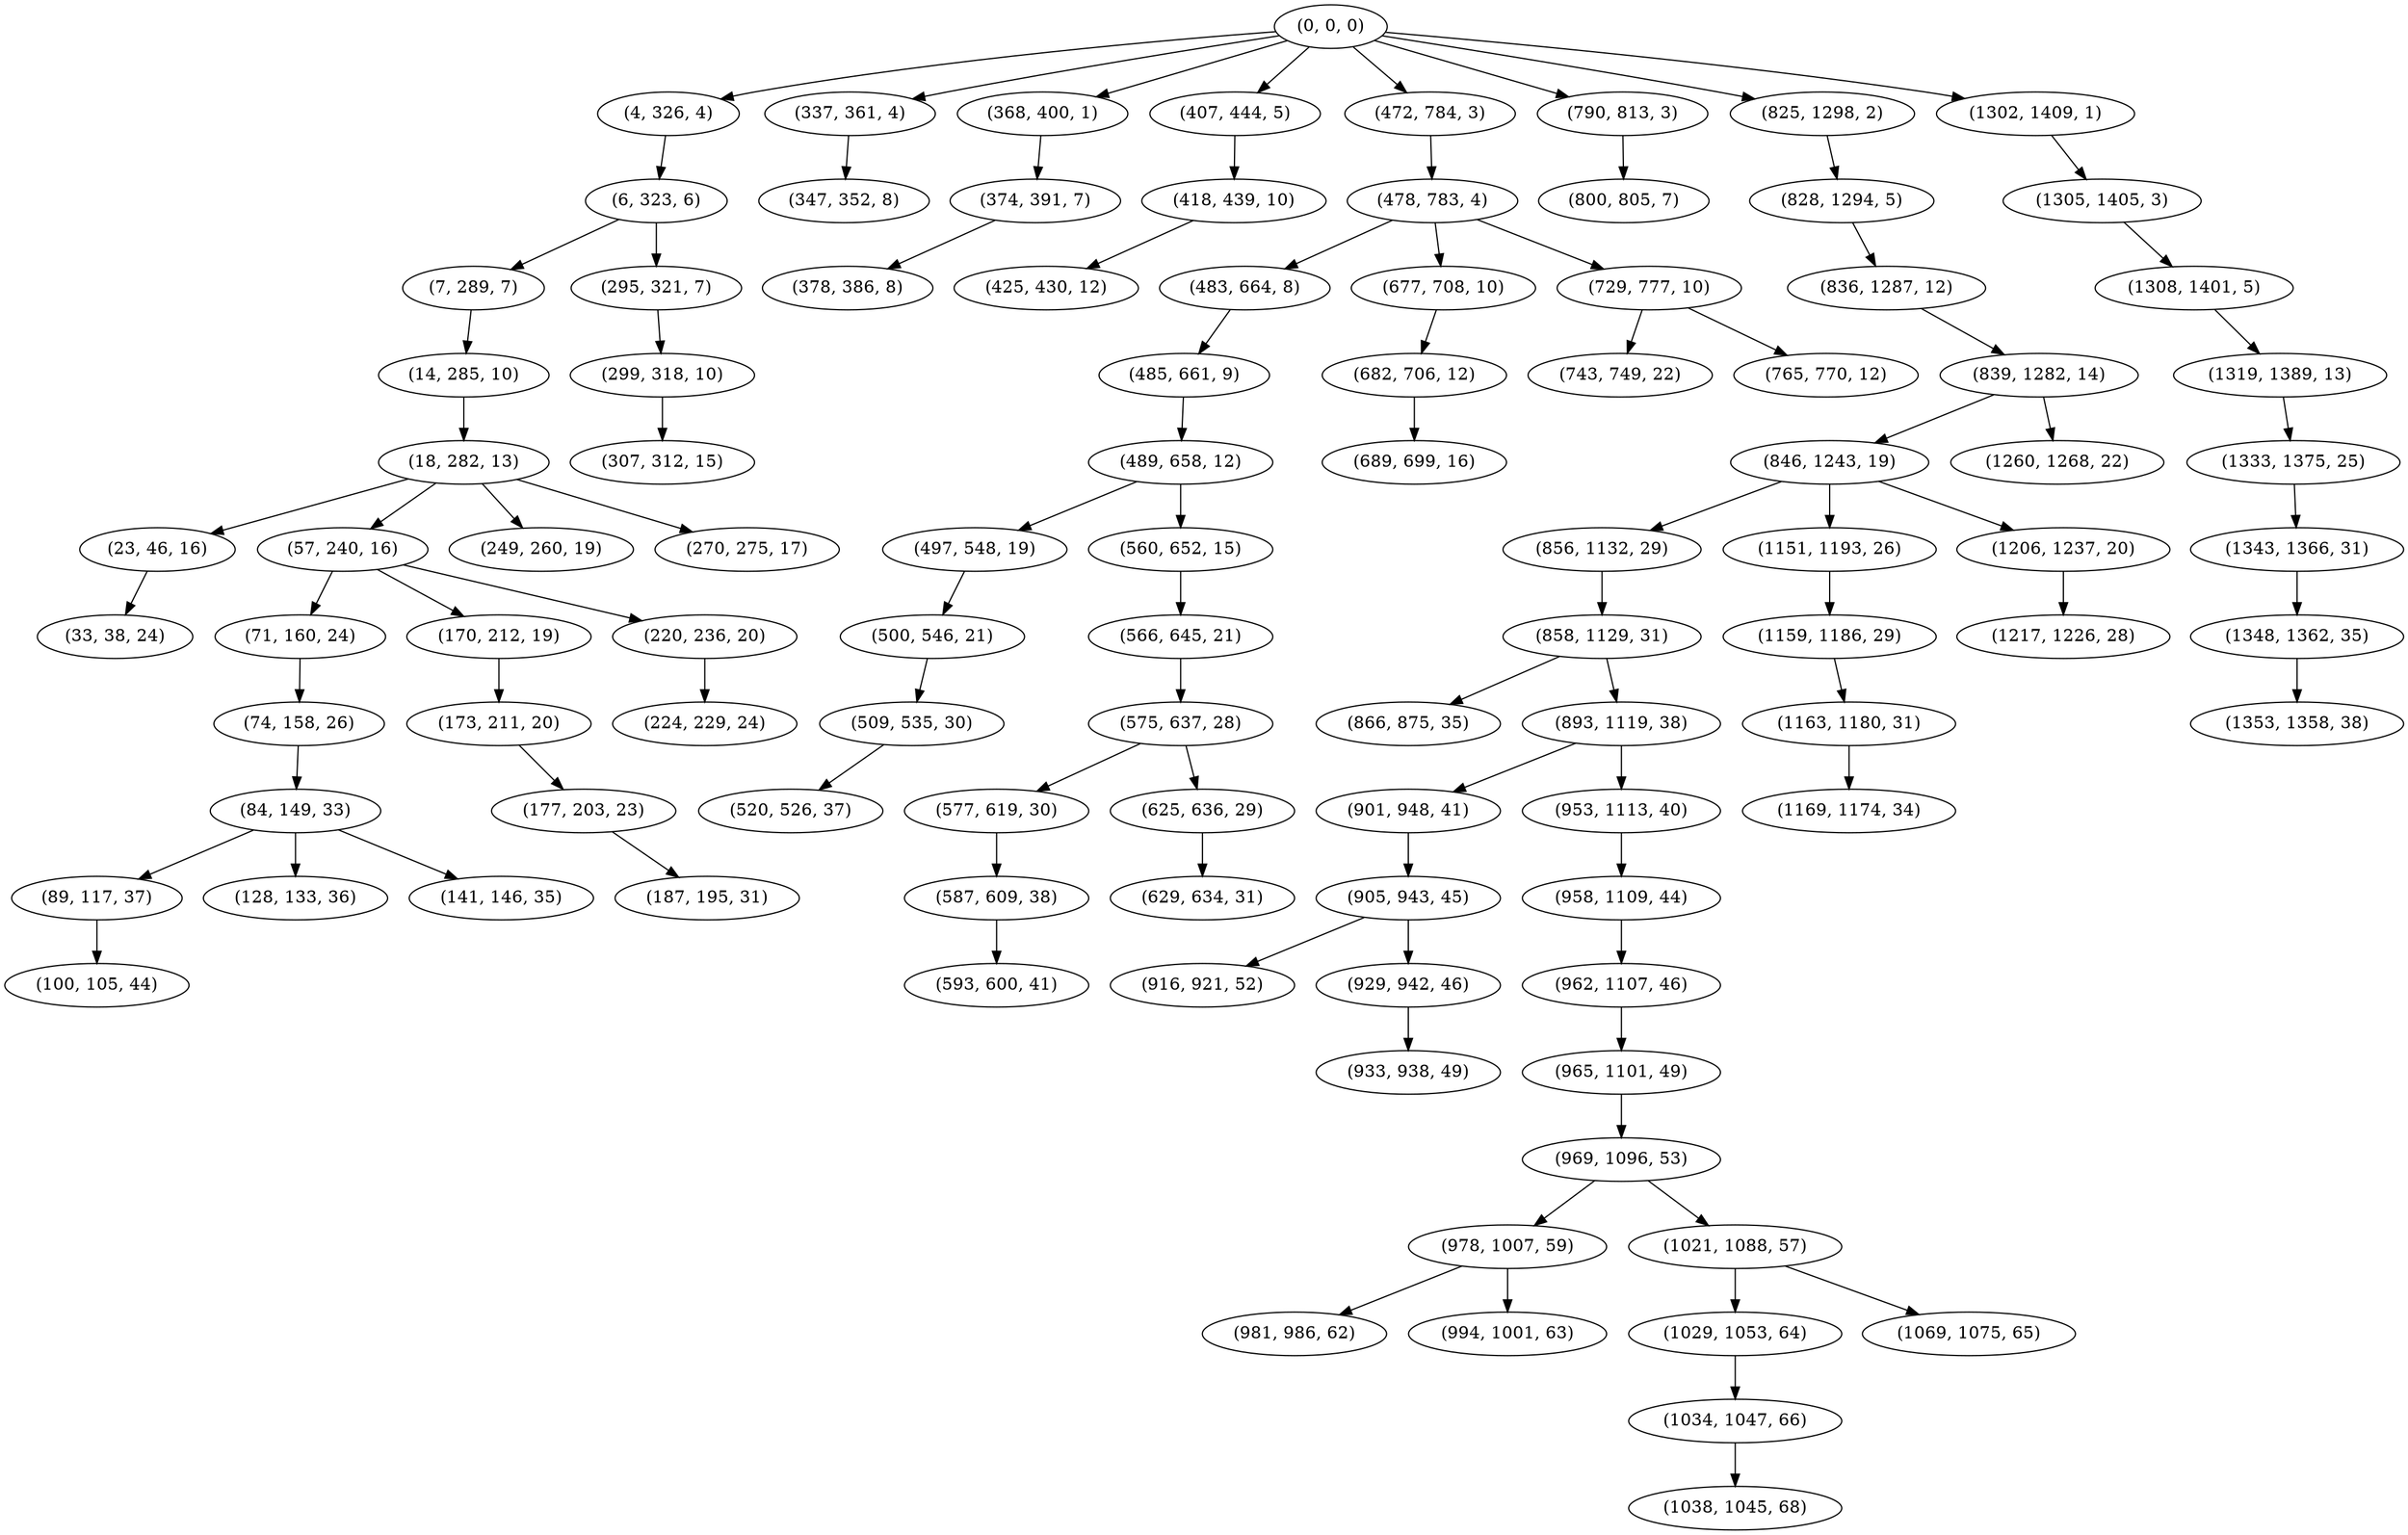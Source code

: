 digraph tree {
    "(0, 0, 0)";
    "(4, 326, 4)";
    "(6, 323, 6)";
    "(7, 289, 7)";
    "(14, 285, 10)";
    "(18, 282, 13)";
    "(23, 46, 16)";
    "(33, 38, 24)";
    "(57, 240, 16)";
    "(71, 160, 24)";
    "(74, 158, 26)";
    "(84, 149, 33)";
    "(89, 117, 37)";
    "(100, 105, 44)";
    "(128, 133, 36)";
    "(141, 146, 35)";
    "(170, 212, 19)";
    "(173, 211, 20)";
    "(177, 203, 23)";
    "(187, 195, 31)";
    "(220, 236, 20)";
    "(224, 229, 24)";
    "(249, 260, 19)";
    "(270, 275, 17)";
    "(295, 321, 7)";
    "(299, 318, 10)";
    "(307, 312, 15)";
    "(337, 361, 4)";
    "(347, 352, 8)";
    "(368, 400, 1)";
    "(374, 391, 7)";
    "(378, 386, 8)";
    "(407, 444, 5)";
    "(418, 439, 10)";
    "(425, 430, 12)";
    "(472, 784, 3)";
    "(478, 783, 4)";
    "(483, 664, 8)";
    "(485, 661, 9)";
    "(489, 658, 12)";
    "(497, 548, 19)";
    "(500, 546, 21)";
    "(509, 535, 30)";
    "(520, 526, 37)";
    "(560, 652, 15)";
    "(566, 645, 21)";
    "(575, 637, 28)";
    "(577, 619, 30)";
    "(587, 609, 38)";
    "(593, 600, 41)";
    "(625, 636, 29)";
    "(629, 634, 31)";
    "(677, 708, 10)";
    "(682, 706, 12)";
    "(689, 699, 16)";
    "(729, 777, 10)";
    "(743, 749, 22)";
    "(765, 770, 12)";
    "(790, 813, 3)";
    "(800, 805, 7)";
    "(825, 1298, 2)";
    "(828, 1294, 5)";
    "(836, 1287, 12)";
    "(839, 1282, 14)";
    "(846, 1243, 19)";
    "(856, 1132, 29)";
    "(858, 1129, 31)";
    "(866, 875, 35)";
    "(893, 1119, 38)";
    "(901, 948, 41)";
    "(905, 943, 45)";
    "(916, 921, 52)";
    "(929, 942, 46)";
    "(933, 938, 49)";
    "(953, 1113, 40)";
    "(958, 1109, 44)";
    "(962, 1107, 46)";
    "(965, 1101, 49)";
    "(969, 1096, 53)";
    "(978, 1007, 59)";
    "(981, 986, 62)";
    "(994, 1001, 63)";
    "(1021, 1088, 57)";
    "(1029, 1053, 64)";
    "(1034, 1047, 66)";
    "(1038, 1045, 68)";
    "(1069, 1075, 65)";
    "(1151, 1193, 26)";
    "(1159, 1186, 29)";
    "(1163, 1180, 31)";
    "(1169, 1174, 34)";
    "(1206, 1237, 20)";
    "(1217, 1226, 28)";
    "(1260, 1268, 22)";
    "(1302, 1409, 1)";
    "(1305, 1405, 3)";
    "(1308, 1401, 5)";
    "(1319, 1389, 13)";
    "(1333, 1375, 25)";
    "(1343, 1366, 31)";
    "(1348, 1362, 35)";
    "(1353, 1358, 38)";
    "(0, 0, 0)" -> "(4, 326, 4)";
    "(0, 0, 0)" -> "(337, 361, 4)";
    "(0, 0, 0)" -> "(368, 400, 1)";
    "(0, 0, 0)" -> "(407, 444, 5)";
    "(0, 0, 0)" -> "(472, 784, 3)";
    "(0, 0, 0)" -> "(790, 813, 3)";
    "(0, 0, 0)" -> "(825, 1298, 2)";
    "(0, 0, 0)" -> "(1302, 1409, 1)";
    "(4, 326, 4)" -> "(6, 323, 6)";
    "(6, 323, 6)" -> "(7, 289, 7)";
    "(6, 323, 6)" -> "(295, 321, 7)";
    "(7, 289, 7)" -> "(14, 285, 10)";
    "(14, 285, 10)" -> "(18, 282, 13)";
    "(18, 282, 13)" -> "(23, 46, 16)";
    "(18, 282, 13)" -> "(57, 240, 16)";
    "(18, 282, 13)" -> "(249, 260, 19)";
    "(18, 282, 13)" -> "(270, 275, 17)";
    "(23, 46, 16)" -> "(33, 38, 24)";
    "(57, 240, 16)" -> "(71, 160, 24)";
    "(57, 240, 16)" -> "(170, 212, 19)";
    "(57, 240, 16)" -> "(220, 236, 20)";
    "(71, 160, 24)" -> "(74, 158, 26)";
    "(74, 158, 26)" -> "(84, 149, 33)";
    "(84, 149, 33)" -> "(89, 117, 37)";
    "(84, 149, 33)" -> "(128, 133, 36)";
    "(84, 149, 33)" -> "(141, 146, 35)";
    "(89, 117, 37)" -> "(100, 105, 44)";
    "(170, 212, 19)" -> "(173, 211, 20)";
    "(173, 211, 20)" -> "(177, 203, 23)";
    "(177, 203, 23)" -> "(187, 195, 31)";
    "(220, 236, 20)" -> "(224, 229, 24)";
    "(295, 321, 7)" -> "(299, 318, 10)";
    "(299, 318, 10)" -> "(307, 312, 15)";
    "(337, 361, 4)" -> "(347, 352, 8)";
    "(368, 400, 1)" -> "(374, 391, 7)";
    "(374, 391, 7)" -> "(378, 386, 8)";
    "(407, 444, 5)" -> "(418, 439, 10)";
    "(418, 439, 10)" -> "(425, 430, 12)";
    "(472, 784, 3)" -> "(478, 783, 4)";
    "(478, 783, 4)" -> "(483, 664, 8)";
    "(478, 783, 4)" -> "(677, 708, 10)";
    "(478, 783, 4)" -> "(729, 777, 10)";
    "(483, 664, 8)" -> "(485, 661, 9)";
    "(485, 661, 9)" -> "(489, 658, 12)";
    "(489, 658, 12)" -> "(497, 548, 19)";
    "(489, 658, 12)" -> "(560, 652, 15)";
    "(497, 548, 19)" -> "(500, 546, 21)";
    "(500, 546, 21)" -> "(509, 535, 30)";
    "(509, 535, 30)" -> "(520, 526, 37)";
    "(560, 652, 15)" -> "(566, 645, 21)";
    "(566, 645, 21)" -> "(575, 637, 28)";
    "(575, 637, 28)" -> "(577, 619, 30)";
    "(575, 637, 28)" -> "(625, 636, 29)";
    "(577, 619, 30)" -> "(587, 609, 38)";
    "(587, 609, 38)" -> "(593, 600, 41)";
    "(625, 636, 29)" -> "(629, 634, 31)";
    "(677, 708, 10)" -> "(682, 706, 12)";
    "(682, 706, 12)" -> "(689, 699, 16)";
    "(729, 777, 10)" -> "(743, 749, 22)";
    "(729, 777, 10)" -> "(765, 770, 12)";
    "(790, 813, 3)" -> "(800, 805, 7)";
    "(825, 1298, 2)" -> "(828, 1294, 5)";
    "(828, 1294, 5)" -> "(836, 1287, 12)";
    "(836, 1287, 12)" -> "(839, 1282, 14)";
    "(839, 1282, 14)" -> "(846, 1243, 19)";
    "(839, 1282, 14)" -> "(1260, 1268, 22)";
    "(846, 1243, 19)" -> "(856, 1132, 29)";
    "(846, 1243, 19)" -> "(1151, 1193, 26)";
    "(846, 1243, 19)" -> "(1206, 1237, 20)";
    "(856, 1132, 29)" -> "(858, 1129, 31)";
    "(858, 1129, 31)" -> "(866, 875, 35)";
    "(858, 1129, 31)" -> "(893, 1119, 38)";
    "(893, 1119, 38)" -> "(901, 948, 41)";
    "(893, 1119, 38)" -> "(953, 1113, 40)";
    "(901, 948, 41)" -> "(905, 943, 45)";
    "(905, 943, 45)" -> "(916, 921, 52)";
    "(905, 943, 45)" -> "(929, 942, 46)";
    "(929, 942, 46)" -> "(933, 938, 49)";
    "(953, 1113, 40)" -> "(958, 1109, 44)";
    "(958, 1109, 44)" -> "(962, 1107, 46)";
    "(962, 1107, 46)" -> "(965, 1101, 49)";
    "(965, 1101, 49)" -> "(969, 1096, 53)";
    "(969, 1096, 53)" -> "(978, 1007, 59)";
    "(969, 1096, 53)" -> "(1021, 1088, 57)";
    "(978, 1007, 59)" -> "(981, 986, 62)";
    "(978, 1007, 59)" -> "(994, 1001, 63)";
    "(1021, 1088, 57)" -> "(1029, 1053, 64)";
    "(1021, 1088, 57)" -> "(1069, 1075, 65)";
    "(1029, 1053, 64)" -> "(1034, 1047, 66)";
    "(1034, 1047, 66)" -> "(1038, 1045, 68)";
    "(1151, 1193, 26)" -> "(1159, 1186, 29)";
    "(1159, 1186, 29)" -> "(1163, 1180, 31)";
    "(1163, 1180, 31)" -> "(1169, 1174, 34)";
    "(1206, 1237, 20)" -> "(1217, 1226, 28)";
    "(1302, 1409, 1)" -> "(1305, 1405, 3)";
    "(1305, 1405, 3)" -> "(1308, 1401, 5)";
    "(1308, 1401, 5)" -> "(1319, 1389, 13)";
    "(1319, 1389, 13)" -> "(1333, 1375, 25)";
    "(1333, 1375, 25)" -> "(1343, 1366, 31)";
    "(1343, 1366, 31)" -> "(1348, 1362, 35)";
    "(1348, 1362, 35)" -> "(1353, 1358, 38)";
}
